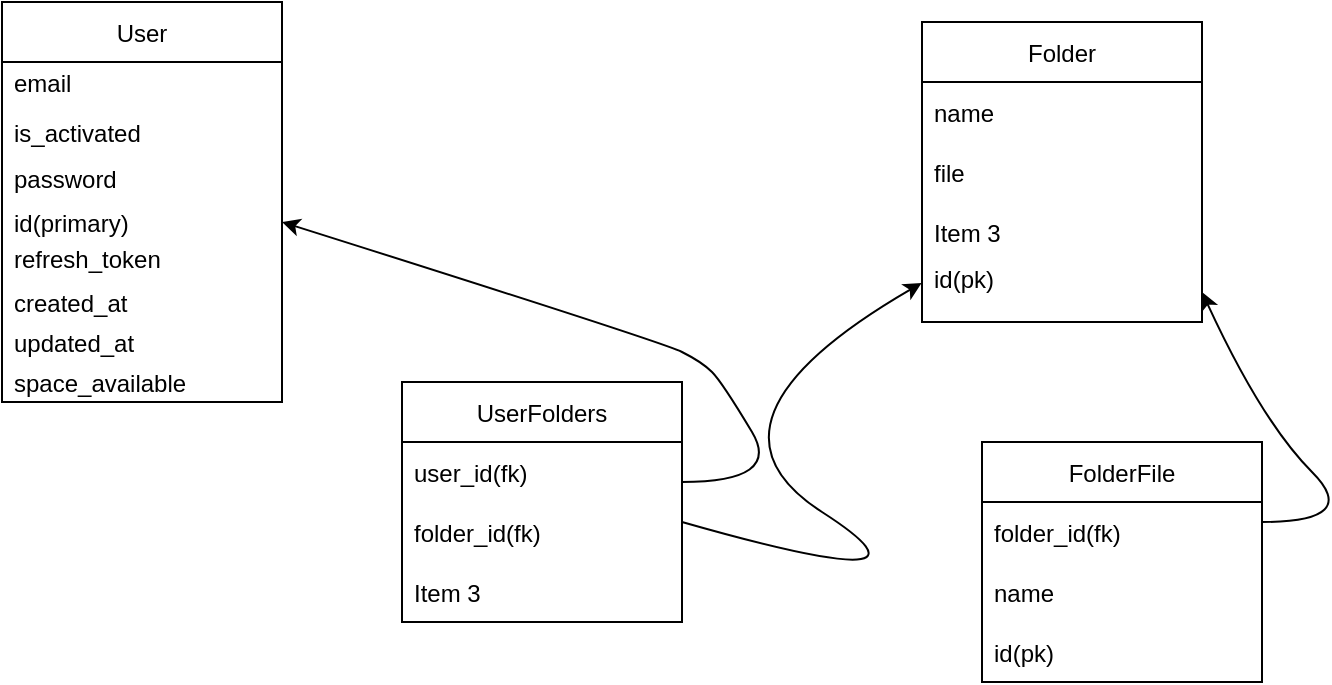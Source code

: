 <mxfile version="20.1.1" type="device"><diagram id="R2lEEEUBdFMjLlhIrx00" name="Page-1"><mxGraphModel dx="813" dy="477" grid="1" gridSize="10" guides="1" tooltips="1" connect="1" arrows="1" fold="1" page="1" pageScale="1" pageWidth="850" pageHeight="1100" math="0" shadow="0" extFonts="Permanent Marker^https://fonts.googleapis.com/css?family=Permanent+Marker"><root><mxCell id="0"/><mxCell id="1" parent="0"/><mxCell id="nv9ebtA7UA-l9ru1moR1-2" value="User" style="swimlane;fontStyle=0;childLayout=stackLayout;horizontal=1;startSize=30;horizontalStack=0;resizeParent=1;resizeParentMax=0;resizeLast=0;collapsible=1;marginBottom=0;" vertex="1" parent="1"><mxGeometry x="110" y="130" width="140" height="200" as="geometry"><mxRectangle x="110" y="130" width="70" height="30" as="alternateBounds"/></mxGeometry></mxCell><mxCell id="nv9ebtA7UA-l9ru1moR1-3" value="email" style="text;strokeColor=none;fillColor=none;align=left;verticalAlign=middle;spacingLeft=4;spacingRight=4;overflow=hidden;points=[[0,0.5],[1,0.5]];portConstraint=eastwest;rotatable=0;" vertex="1" parent="nv9ebtA7UA-l9ru1moR1-2"><mxGeometry y="30" width="140" height="20" as="geometry"/></mxCell><mxCell id="nv9ebtA7UA-l9ru1moR1-4" value="is_activated" style="text;strokeColor=none;fillColor=none;align=left;verticalAlign=middle;spacingLeft=4;spacingRight=4;overflow=hidden;points=[[0,0.5],[1,0.5]];portConstraint=eastwest;rotatable=0;" vertex="1" parent="nv9ebtA7UA-l9ru1moR1-2"><mxGeometry y="50" width="140" height="30" as="geometry"/></mxCell><mxCell id="nv9ebtA7UA-l9ru1moR1-5" value="password&#10;" style="text;strokeColor=none;fillColor=none;align=left;verticalAlign=middle;spacingLeft=4;spacingRight=4;overflow=hidden;points=[[0,0.5],[1,0.5]];portConstraint=eastwest;rotatable=0;" vertex="1" parent="nv9ebtA7UA-l9ru1moR1-2"><mxGeometry y="80" width="140" height="20" as="geometry"/></mxCell><mxCell id="nv9ebtA7UA-l9ru1moR1-17" value="id(primary)" style="text;strokeColor=none;fillColor=none;align=left;verticalAlign=middle;spacingLeft=4;spacingRight=4;overflow=hidden;points=[[0,0.5],[1,0.5]];portConstraint=eastwest;rotatable=0;" vertex="1" parent="nv9ebtA7UA-l9ru1moR1-2"><mxGeometry y="100" width="140" height="20" as="geometry"/></mxCell><mxCell id="nv9ebtA7UA-l9ru1moR1-18" value="refresh_token&#10;" style="text;strokeColor=none;fillColor=none;align=left;verticalAlign=middle;spacingLeft=4;spacingRight=4;overflow=hidden;points=[[0,0.5],[1,0.5]];portConstraint=eastwest;rotatable=0;" vertex="1" parent="nv9ebtA7UA-l9ru1moR1-2"><mxGeometry y="120" width="140" height="20" as="geometry"/></mxCell><mxCell id="nv9ebtA7UA-l9ru1moR1-19" value="created_at" style="text;strokeColor=none;fillColor=none;align=left;verticalAlign=middle;spacingLeft=4;spacingRight=4;overflow=hidden;points=[[0,0.5],[1,0.5]];portConstraint=eastwest;rotatable=0;" vertex="1" parent="nv9ebtA7UA-l9ru1moR1-2"><mxGeometry y="140" width="140" height="20" as="geometry"/></mxCell><mxCell id="nv9ebtA7UA-l9ru1moR1-20" value="updated_at" style="text;strokeColor=none;fillColor=none;align=left;verticalAlign=middle;spacingLeft=4;spacingRight=4;overflow=hidden;points=[[0,0.5],[1,0.5]];portConstraint=eastwest;rotatable=0;" vertex="1" parent="nv9ebtA7UA-l9ru1moR1-2"><mxGeometry y="160" width="140" height="20" as="geometry"/></mxCell><mxCell id="nv9ebtA7UA-l9ru1moR1-35" value="space_available" style="text;strokeColor=none;fillColor=none;align=left;verticalAlign=middle;spacingLeft=4;spacingRight=4;overflow=hidden;points=[[0,0.5],[1,0.5]];portConstraint=eastwest;rotatable=0;" vertex="1" parent="nv9ebtA7UA-l9ru1moR1-2"><mxGeometry y="180" width="140" height="20" as="geometry"/></mxCell><mxCell id="nv9ebtA7UA-l9ru1moR1-6" value="UserFolders" style="swimlane;fontStyle=0;childLayout=stackLayout;horizontal=1;startSize=30;horizontalStack=0;resizeParent=1;resizeParentMax=0;resizeLast=0;collapsible=1;marginBottom=0;" vertex="1" parent="1"><mxGeometry x="310" y="320" width="140" height="120" as="geometry"/></mxCell><mxCell id="nv9ebtA7UA-l9ru1moR1-7" value="user_id(fk)" style="text;strokeColor=none;fillColor=none;align=left;verticalAlign=middle;spacingLeft=4;spacingRight=4;overflow=hidden;points=[[0,0.5],[1,0.5]];portConstraint=eastwest;rotatable=0;" vertex="1" parent="nv9ebtA7UA-l9ru1moR1-6"><mxGeometry y="30" width="140" height="30" as="geometry"/></mxCell><mxCell id="nv9ebtA7UA-l9ru1moR1-8" value="folder_id(fk)" style="text;strokeColor=none;fillColor=none;align=left;verticalAlign=middle;spacingLeft=4;spacingRight=4;overflow=hidden;points=[[0,0.5],[1,0.5]];portConstraint=eastwest;rotatable=0;" vertex="1" parent="nv9ebtA7UA-l9ru1moR1-6"><mxGeometry y="60" width="140" height="30" as="geometry"/></mxCell><mxCell id="nv9ebtA7UA-l9ru1moR1-9" value="Item 3" style="text;strokeColor=none;fillColor=none;align=left;verticalAlign=middle;spacingLeft=4;spacingRight=4;overflow=hidden;points=[[0,0.5],[1,0.5]];portConstraint=eastwest;rotatable=0;" vertex="1" parent="nv9ebtA7UA-l9ru1moR1-6"><mxGeometry y="90" width="140" height="30" as="geometry"/></mxCell><mxCell id="nv9ebtA7UA-l9ru1moR1-10" value="Folder" style="swimlane;fontStyle=0;childLayout=stackLayout;horizontal=1;startSize=30;horizontalStack=0;resizeParent=1;resizeParentMax=0;resizeLast=0;collapsible=1;marginBottom=0;" vertex="1" parent="1"><mxGeometry x="570" y="140" width="140" height="150" as="geometry"/></mxCell><mxCell id="nv9ebtA7UA-l9ru1moR1-11" value="name" style="text;strokeColor=none;fillColor=none;align=left;verticalAlign=middle;spacingLeft=4;spacingRight=4;overflow=hidden;points=[[0,0.5],[1,0.5]];portConstraint=eastwest;rotatable=0;" vertex="1" parent="nv9ebtA7UA-l9ru1moR1-10"><mxGeometry y="30" width="140" height="30" as="geometry"/></mxCell><mxCell id="nv9ebtA7UA-l9ru1moR1-12" value="file" style="text;strokeColor=none;fillColor=none;align=left;verticalAlign=middle;spacingLeft=4;spacingRight=4;overflow=hidden;points=[[0,0.5],[1,0.5]];portConstraint=eastwest;rotatable=0;" vertex="1" parent="nv9ebtA7UA-l9ru1moR1-10"><mxGeometry y="60" width="140" height="30" as="geometry"/></mxCell><mxCell id="nv9ebtA7UA-l9ru1moR1-13" value="Item 3" style="text;strokeColor=none;fillColor=none;align=left;verticalAlign=middle;spacingLeft=4;spacingRight=4;overflow=hidden;points=[[0,0.5],[1,0.5]];portConstraint=eastwest;rotatable=0;" vertex="1" parent="nv9ebtA7UA-l9ru1moR1-10"><mxGeometry y="90" width="140" height="30" as="geometry"/></mxCell><mxCell id="nv9ebtA7UA-l9ru1moR1-23" value="id(pk)&#10;" style="text;strokeColor=none;fillColor=none;align=left;verticalAlign=middle;spacingLeft=4;spacingRight=4;overflow=hidden;points=[[0,0.5],[1,0.5]];portConstraint=eastwest;rotatable=0;" vertex="1" parent="nv9ebtA7UA-l9ru1moR1-10"><mxGeometry y="120" width="140" height="30" as="geometry"/></mxCell><mxCell id="nv9ebtA7UA-l9ru1moR1-21" value="" style="curved=1;endArrow=classic;html=1;rounded=0;entryX=1;entryY=0.5;entryDx=0;entryDy=0;" edge="1" parent="1" target="nv9ebtA7UA-l9ru1moR1-17"><mxGeometry width="50" height="50" relative="1" as="geometry"><mxPoint x="450" y="370" as="sourcePoint"/><mxPoint x="500" y="320" as="targetPoint"/><Array as="points"><mxPoint x="500" y="370"/><mxPoint x="470" y="320"/><mxPoint x="460" y="310"/><mxPoint x="440" y="300"/></Array></mxGeometry></mxCell><mxCell id="nv9ebtA7UA-l9ru1moR1-22" value="" style="curved=1;endArrow=classic;html=1;rounded=0;entryX=-0.001;entryY=0.348;entryDx=0;entryDy=0;entryPerimeter=0;" edge="1" parent="1" target="nv9ebtA7UA-l9ru1moR1-23"><mxGeometry width="50" height="50" relative="1" as="geometry"><mxPoint x="450" y="390" as="sourcePoint"/><mxPoint x="500" y="340" as="targetPoint"/><Array as="points"><mxPoint x="590" y="430"/><mxPoint x="450" y="340"/></Array></mxGeometry></mxCell><mxCell id="nv9ebtA7UA-l9ru1moR1-24" value="FolderFile" style="swimlane;fontStyle=0;childLayout=stackLayout;horizontal=1;startSize=30;horizontalStack=0;resizeParent=1;resizeParentMax=0;resizeLast=0;collapsible=1;marginBottom=0;" vertex="1" parent="1"><mxGeometry x="600" y="350" width="140" height="120" as="geometry"/></mxCell><mxCell id="nv9ebtA7UA-l9ru1moR1-25" value="folder_id(fk)" style="text;strokeColor=none;fillColor=none;align=left;verticalAlign=middle;spacingLeft=4;spacingRight=4;overflow=hidden;points=[[0,0.5],[1,0.5]];portConstraint=eastwest;rotatable=0;" vertex="1" parent="nv9ebtA7UA-l9ru1moR1-24"><mxGeometry y="30" width="140" height="30" as="geometry"/></mxCell><mxCell id="nv9ebtA7UA-l9ru1moR1-26" value="name" style="text;strokeColor=none;fillColor=none;align=left;verticalAlign=middle;spacingLeft=4;spacingRight=4;overflow=hidden;points=[[0,0.5],[1,0.5]];portConstraint=eastwest;rotatable=0;" vertex="1" parent="nv9ebtA7UA-l9ru1moR1-24"><mxGeometry y="60" width="140" height="30" as="geometry"/></mxCell><mxCell id="nv9ebtA7UA-l9ru1moR1-27" value="id(pk)" style="text;strokeColor=none;fillColor=none;align=left;verticalAlign=middle;spacingLeft=4;spacingRight=4;overflow=hidden;points=[[0,0.5],[1,0.5]];portConstraint=eastwest;rotatable=0;" vertex="1" parent="nv9ebtA7UA-l9ru1moR1-24"><mxGeometry y="90" width="140" height="30" as="geometry"/></mxCell><mxCell id="nv9ebtA7UA-l9ru1moR1-33" value="" style="curved=1;endArrow=classic;html=1;rounded=0;entryX=1;entryY=0.5;entryDx=0;entryDy=0;" edge="1" parent="1" target="nv9ebtA7UA-l9ru1moR1-23"><mxGeometry width="50" height="50" relative="1" as="geometry"><mxPoint x="740" y="390" as="sourcePoint"/><mxPoint x="790" y="340" as="targetPoint"/><Array as="points"><mxPoint x="790" y="390"/><mxPoint x="740" y="340"/></Array></mxGeometry></mxCell></root></mxGraphModel></diagram></mxfile>